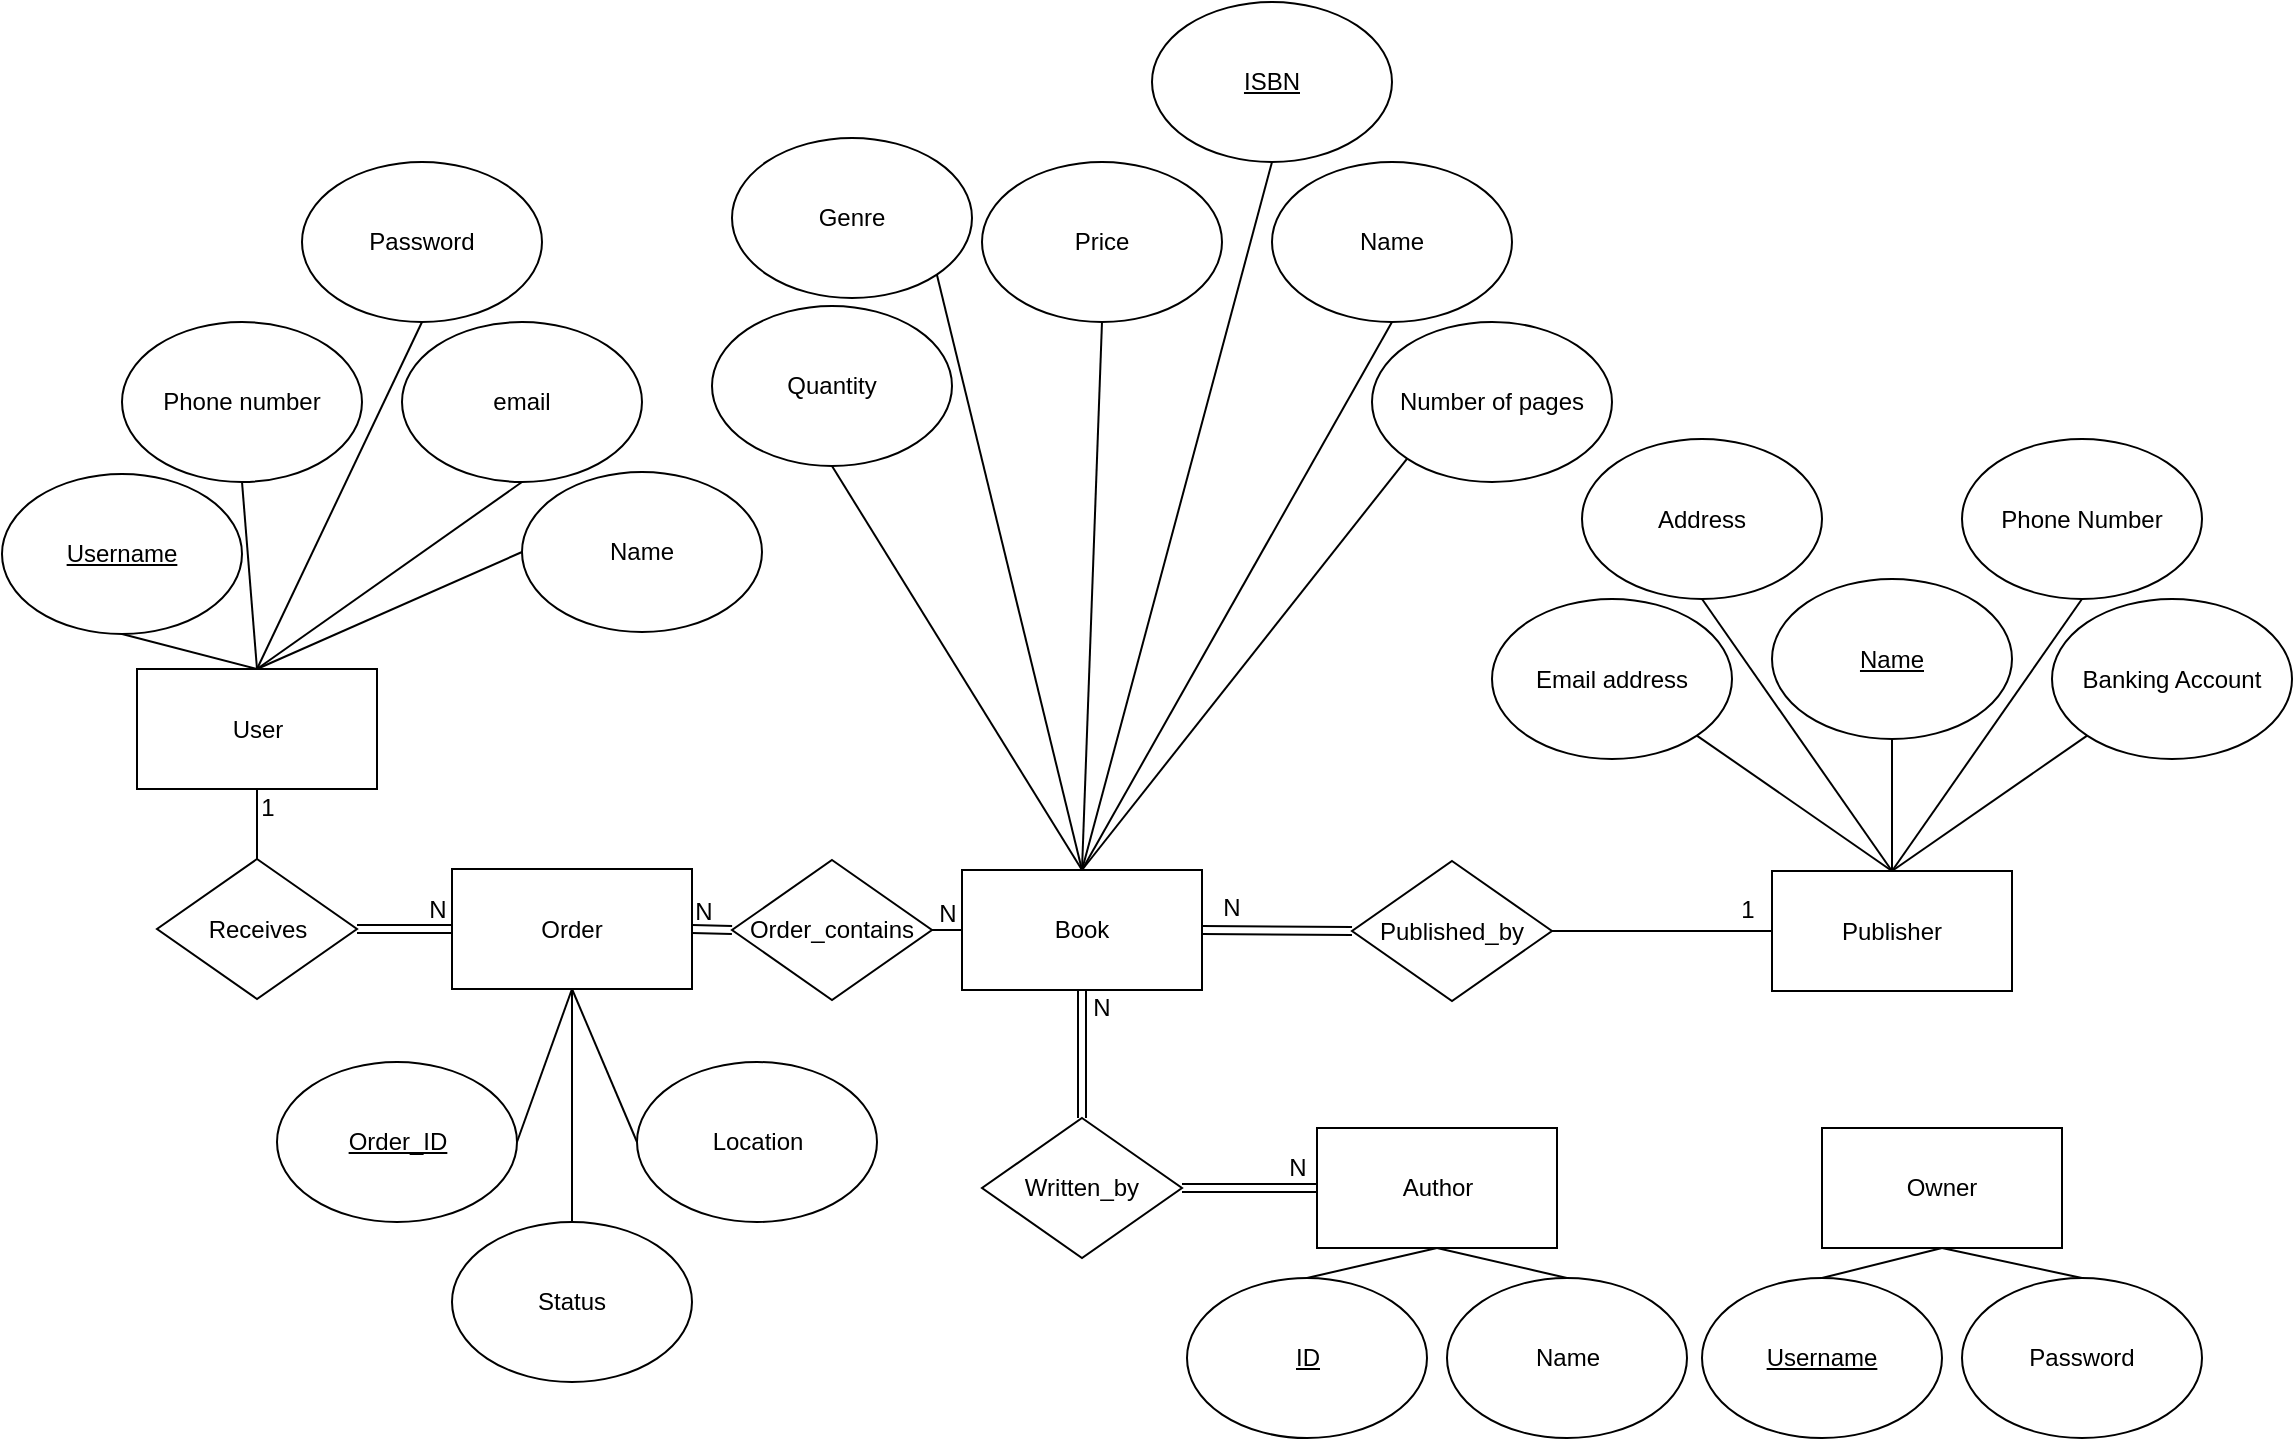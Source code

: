 <mxfile version="15.9.5" type="github">
  <diagram id="R2lEEEUBdFMjLlhIrx00" name="Page-1">
    <mxGraphModel dx="1909" dy="2106" grid="1" gridSize="10" guides="1" tooltips="1" connect="1" arrows="1" fold="1" page="1" pageScale="1" pageWidth="850" pageHeight="1100" math="0" shadow="0" extFonts="Permanent Marker^https://fonts.googleapis.com/css?family=Permanent+Marker">
      <root>
        <mxCell id="0" />
        <mxCell id="1" parent="0" />
        <mxCell id="1Zi6ryn8sn-CF4CWFkzp-1" value="Written_by" style="rhombus;whiteSpace=wrap;html=1;" parent="1" vertex="1">
          <mxGeometry x="220" y="330" width="100" height="70" as="geometry" />
        </mxCell>
        <mxCell id="1Zi6ryn8sn-CF4CWFkzp-2" value="Book" style="rounded=0;whiteSpace=wrap;html=1;" parent="1" vertex="1">
          <mxGeometry x="210" y="206" width="120" height="60" as="geometry" />
        </mxCell>
        <mxCell id="1Zi6ryn8sn-CF4CWFkzp-3" value="&lt;u&gt;ISBN&lt;/u&gt;" style="ellipse;whiteSpace=wrap;html=1;" parent="1" vertex="1">
          <mxGeometry x="305" y="-228" width="120" height="80" as="geometry" />
        </mxCell>
        <mxCell id="1Zi6ryn8sn-CF4CWFkzp-4" value="" style="endArrow=none;html=1;rounded=0;exitX=0.5;exitY=0;exitDx=0;exitDy=0;entryX=0.5;entryY=1;entryDx=0;entryDy=0;" parent="1" source="1Zi6ryn8sn-CF4CWFkzp-2" target="1Zi6ryn8sn-CF4CWFkzp-3" edge="1">
          <mxGeometry width="50" height="50" relative="1" as="geometry">
            <mxPoint x="380" y="196" as="sourcePoint" />
            <mxPoint x="430" y="146" as="targetPoint" />
          </mxGeometry>
        </mxCell>
        <mxCell id="1Zi6ryn8sn-CF4CWFkzp-5" value="" style="endArrow=none;html=1;rounded=0;exitX=0.5;exitY=0;exitDx=0;exitDy=0;entryX=0.5;entryY=1;entryDx=0;entryDy=0;strokeColor=default;shape=link;" parent="1" source="1Zi6ryn8sn-CF4CWFkzp-1" target="1Zi6ryn8sn-CF4CWFkzp-2" edge="1">
          <mxGeometry width="50" height="50" relative="1" as="geometry">
            <mxPoint x="260" y="346" as="sourcePoint" />
            <mxPoint x="260" y="266.0" as="targetPoint" />
          </mxGeometry>
        </mxCell>
        <mxCell id="1Zi6ryn8sn-CF4CWFkzp-6" value="" style="endArrow=none;html=1;rounded=0;exitX=0;exitY=0.5;exitDx=0;exitDy=0;shape=link;entryX=1;entryY=0.5;entryDx=0;entryDy=0;" parent="1" source="1Zi6ryn8sn-CF4CWFkzp-7" target="1Zi6ryn8sn-CF4CWFkzp-1" edge="1">
          <mxGeometry width="50" height="50" relative="1" as="geometry">
            <mxPoint x="285" y="430" as="sourcePoint" />
            <mxPoint x="350" y="430" as="targetPoint" />
          </mxGeometry>
        </mxCell>
        <mxCell id="1Zi6ryn8sn-CF4CWFkzp-7" value="Author" style="rounded=0;whiteSpace=wrap;html=1;" parent="1" vertex="1">
          <mxGeometry x="387.5" y="335" width="120" height="60" as="geometry" />
        </mxCell>
        <mxCell id="1Zi6ryn8sn-CF4CWFkzp-8" value="Name" style="ellipse;whiteSpace=wrap;html=1;" parent="1" vertex="1">
          <mxGeometry x="365" y="-148" width="120" height="80" as="geometry" />
        </mxCell>
        <mxCell id="1Zi6ryn8sn-CF4CWFkzp-9" value="" style="endArrow=none;html=1;rounded=0;exitX=0.5;exitY=0;exitDx=0;exitDy=0;entryX=0.5;entryY=1;entryDx=0;entryDy=0;" parent="1" source="1Zi6ryn8sn-CF4CWFkzp-2" target="1Zi6ryn8sn-CF4CWFkzp-8" edge="1">
          <mxGeometry width="50" height="50" relative="1" as="geometry">
            <mxPoint x="460" y="206" as="sourcePoint" />
            <mxPoint x="560" y="146" as="targetPoint" />
          </mxGeometry>
        </mxCell>
        <mxCell id="1Zi6ryn8sn-CF4CWFkzp-10" value="Price" style="ellipse;whiteSpace=wrap;html=1;" parent="1" vertex="1">
          <mxGeometry x="220" y="-148" width="120" height="80" as="geometry" />
        </mxCell>
        <mxCell id="1Zi6ryn8sn-CF4CWFkzp-11" value="" style="endArrow=none;html=1;rounded=0;exitX=0.5;exitY=0;exitDx=0;exitDy=0;entryX=0.5;entryY=1;entryDx=0;entryDy=0;" parent="1" source="1Zi6ryn8sn-CF4CWFkzp-2" target="1Zi6ryn8sn-CF4CWFkzp-10" edge="1">
          <mxGeometry width="50" height="50" relative="1" as="geometry">
            <mxPoint x="200" y="206" as="sourcePoint" />
            <mxPoint x="300" y="146" as="targetPoint" />
          </mxGeometry>
        </mxCell>
        <mxCell id="1Zi6ryn8sn-CF4CWFkzp-12" value="Genre" style="ellipse;whiteSpace=wrap;html=1;" parent="1" vertex="1">
          <mxGeometry x="95" y="-160" width="120" height="80" as="geometry" />
        </mxCell>
        <mxCell id="1Zi6ryn8sn-CF4CWFkzp-13" value="" style="endArrow=none;html=1;rounded=0;exitX=0.5;exitY=0;exitDx=0;exitDy=0;entryX=1;entryY=1;entryDx=0;entryDy=0;" parent="1" source="1Zi6ryn8sn-CF4CWFkzp-2" target="1Zi6ryn8sn-CF4CWFkzp-12" edge="1">
          <mxGeometry width="50" height="50" relative="1" as="geometry">
            <mxPoint x="250" y="276" as="sourcePoint" />
            <mxPoint x="220" y="216" as="targetPoint" />
          </mxGeometry>
        </mxCell>
        <mxCell id="1Zi6ryn8sn-CF4CWFkzp-14" value="Number of pages" style="ellipse;whiteSpace=wrap;html=1;" parent="1" vertex="1">
          <mxGeometry x="415" y="-68" width="120" height="80" as="geometry" />
        </mxCell>
        <mxCell id="1Zi6ryn8sn-CF4CWFkzp-15" value="" style="endArrow=none;html=1;rounded=0;exitX=0.5;exitY=0;exitDx=0;exitDy=0;entryX=0;entryY=1;entryDx=0;entryDy=0;" parent="1" source="1Zi6ryn8sn-CF4CWFkzp-2" target="1Zi6ryn8sn-CF4CWFkzp-14" edge="1">
          <mxGeometry width="50" height="50" relative="1" as="geometry">
            <mxPoint x="615" y="266" as="sourcePoint" />
            <mxPoint x="585" y="206" as="targetPoint" />
            <Array as="points" />
          </mxGeometry>
        </mxCell>
        <mxCell id="1Zi6ryn8sn-CF4CWFkzp-16" value="Published_by" style="rhombus;whiteSpace=wrap;html=1;" parent="1" vertex="1">
          <mxGeometry x="405" y="201.5" width="100" height="70" as="geometry" />
        </mxCell>
        <mxCell id="1Zi6ryn8sn-CF4CWFkzp-17" value="" style="endArrow=none;html=1;rounded=0;entryX=1;entryY=0.5;entryDx=0;entryDy=0;exitX=0;exitY=0.5;exitDx=0;exitDy=0;" parent="1" source="1Zi6ryn8sn-CF4CWFkzp-18" target="1Zi6ryn8sn-CF4CWFkzp-16" edge="1">
          <mxGeometry width="50" height="50" relative="1" as="geometry">
            <mxPoint x="427" y="340.5" as="sourcePoint" />
            <mxPoint x="426.76" y="290.5" as="targetPoint" />
          </mxGeometry>
        </mxCell>
        <mxCell id="1Zi6ryn8sn-CF4CWFkzp-18" value="Publisher" style="rounded=0;whiteSpace=wrap;html=1;" parent="1" vertex="1">
          <mxGeometry x="615" y="206.5" width="120" height="60" as="geometry" />
        </mxCell>
        <mxCell id="1Zi6ryn8sn-CF4CWFkzp-19" value="" style="endArrow=none;html=1;rounded=0;entryX=1;entryY=0.5;entryDx=0;entryDy=0;exitX=0;exitY=0.5;exitDx=0;exitDy=0;shape=link;" parent="1" source="1Zi6ryn8sn-CF4CWFkzp-16" target="1Zi6ryn8sn-CF4CWFkzp-2" edge="1">
          <mxGeometry width="50" height="50" relative="1" as="geometry">
            <mxPoint x="482" y="260" as="sourcePoint" />
            <mxPoint x="414" y="260" as="targetPoint" />
          </mxGeometry>
        </mxCell>
        <mxCell id="1Zi6ryn8sn-CF4CWFkzp-20" value="&lt;u&gt;Name&lt;/u&gt;" style="ellipse;whiteSpace=wrap;html=1;" parent="1" vertex="1">
          <mxGeometry x="615" y="60.5" width="120" height="80" as="geometry" />
        </mxCell>
        <mxCell id="1Zi6ryn8sn-CF4CWFkzp-21" value="" style="endArrow=none;html=1;rounded=0;entryX=0.5;entryY=1;entryDx=0;entryDy=0;exitX=0.5;exitY=0;exitDx=0;exitDy=0;" parent="1" source="1Zi6ryn8sn-CF4CWFkzp-18" target="1Zi6ryn8sn-CF4CWFkzp-20" edge="1">
          <mxGeometry width="50" height="50" relative="1" as="geometry">
            <mxPoint x="585" y="180.5" as="sourcePoint" />
            <mxPoint x="735" y="127.34" as="targetPoint" />
          </mxGeometry>
        </mxCell>
        <mxCell id="1Zi6ryn8sn-CF4CWFkzp-22" value="Address" style="ellipse;whiteSpace=wrap;html=1;" parent="1" vertex="1">
          <mxGeometry x="520" y="-9.5" width="120" height="80" as="geometry" />
        </mxCell>
        <mxCell id="1Zi6ryn8sn-CF4CWFkzp-23" value="" style="endArrow=none;html=1;rounded=0;exitX=0.5;exitY=0;exitDx=0;exitDy=0;entryX=0.5;entryY=1;entryDx=0;entryDy=0;" parent="1" source="1Zi6ryn8sn-CF4CWFkzp-18" target="1Zi6ryn8sn-CF4CWFkzp-22" edge="1">
          <mxGeometry width="50" height="50" relative="1" as="geometry">
            <mxPoint x="685.0" y="176.5" as="sourcePoint" />
            <mxPoint x="865" y="127.34" as="targetPoint" />
          </mxGeometry>
        </mxCell>
        <mxCell id="1Zi6ryn8sn-CF4CWFkzp-24" value="Phone Number" style="ellipse;whiteSpace=wrap;html=1;" parent="1" vertex="1">
          <mxGeometry x="710" y="-9.5" width="120" height="80" as="geometry" />
        </mxCell>
        <mxCell id="1Zi6ryn8sn-CF4CWFkzp-25" value="" style="endArrow=none;html=1;rounded=0;entryX=0.5;entryY=1;entryDx=0;entryDy=0;exitX=0.5;exitY=0;exitDx=0;exitDy=0;" parent="1" source="1Zi6ryn8sn-CF4CWFkzp-18" target="1Zi6ryn8sn-CF4CWFkzp-24" edge="1">
          <mxGeometry width="50" height="50" relative="1" as="geometry">
            <mxPoint x="645" y="150.5" as="sourcePoint" />
            <mxPoint x="905" y="187.34" as="targetPoint" />
          </mxGeometry>
        </mxCell>
        <mxCell id="1Zi6ryn8sn-CF4CWFkzp-26" value="Email address" style="ellipse;whiteSpace=wrap;html=1;" parent="1" vertex="1">
          <mxGeometry x="475" y="70.5" width="120" height="80" as="geometry" />
        </mxCell>
        <mxCell id="1Zi6ryn8sn-CF4CWFkzp-27" value="" style="endArrow=none;html=1;rounded=0;exitX=0.5;exitY=0;exitDx=0;exitDy=0;entryX=1;entryY=1;entryDx=0;entryDy=0;" parent="1" source="1Zi6ryn8sn-CF4CWFkzp-18" target="1Zi6ryn8sn-CF4CWFkzp-26" edge="1">
          <mxGeometry width="50" height="50" relative="1" as="geometry">
            <mxPoint x="685.0" y="176.5" as="sourcePoint" />
            <mxPoint x="935" y="246.92" as="targetPoint" />
          </mxGeometry>
        </mxCell>
        <mxCell id="1Zi6ryn8sn-CF4CWFkzp-28" value="Banking Account" style="ellipse;whiteSpace=wrap;html=1;" parent="1" vertex="1">
          <mxGeometry x="755" y="70.5" width="120" height="80" as="geometry" />
        </mxCell>
        <mxCell id="1Zi6ryn8sn-CF4CWFkzp-29" value="" style="endArrow=none;html=1;rounded=0;exitX=0.5;exitY=0;exitDx=0;exitDy=0;entryX=0;entryY=1;entryDx=0;entryDy=0;" parent="1" source="1Zi6ryn8sn-CF4CWFkzp-18" target="1Zi6ryn8sn-CF4CWFkzp-28" edge="1">
          <mxGeometry width="50" height="50" relative="1" as="geometry">
            <mxPoint x="835.0" y="169.66" as="sourcePoint" />
            <mxPoint x="955" y="120.5" as="targetPoint" />
          </mxGeometry>
        </mxCell>
        <mxCell id="1Zi6ryn8sn-CF4CWFkzp-30" value="N" style="text;html=1;strokeColor=none;fillColor=none;align=center;verticalAlign=middle;whiteSpace=wrap;rounded=0;" parent="1" vertex="1">
          <mxGeometry x="315" y="210" width="60" height="30" as="geometry" />
        </mxCell>
        <mxCell id="1Zi6ryn8sn-CF4CWFkzp-31" value="1" style="text;html=1;strokeColor=none;fillColor=none;align=center;verticalAlign=middle;whiteSpace=wrap;rounded=0;" parent="1" vertex="1">
          <mxGeometry x="572.5" y="210.5" width="60" height="30" as="geometry" />
        </mxCell>
        <mxCell id="1Zi6ryn8sn-CF4CWFkzp-32" value="N" style="text;html=1;strokeColor=none;fillColor=none;align=center;verticalAlign=middle;whiteSpace=wrap;rounded=0;" parent="1" vertex="1">
          <mxGeometry x="250" y="260" width="60" height="30" as="geometry" />
        </mxCell>
        <mxCell id="1Zi6ryn8sn-CF4CWFkzp-33" value="N" style="text;html=1;strokeColor=none;fillColor=none;align=center;verticalAlign=middle;whiteSpace=wrap;rounded=0;" parent="1" vertex="1">
          <mxGeometry x="347.5" y="340" width="60" height="30" as="geometry" />
        </mxCell>
        <mxCell id="1Zi6ryn8sn-CF4CWFkzp-35" value="&lt;u&gt;ID&lt;/u&gt;" style="ellipse;whiteSpace=wrap;html=1;" parent="1" vertex="1">
          <mxGeometry x="322.5" y="410" width="120" height="80" as="geometry" />
        </mxCell>
        <mxCell id="1Zi6ryn8sn-CF4CWFkzp-36" value="" style="endArrow=none;html=1;rounded=0;entryX=0.5;entryY=0;entryDx=0;entryDy=0;exitX=0.5;exitY=1;exitDx=0;exitDy=0;" parent="1" source="1Zi6ryn8sn-CF4CWFkzp-7" target="1Zi6ryn8sn-CF4CWFkzp-35" edge="1">
          <mxGeometry width="50" height="50" relative="1" as="geometry">
            <mxPoint x="757.5" y="570" as="sourcePoint" />
            <mxPoint x="977.5" y="626" as="targetPoint" />
          </mxGeometry>
        </mxCell>
        <mxCell id="1Zi6ryn8sn-CF4CWFkzp-37" value="Name" style="ellipse;whiteSpace=wrap;html=1;" parent="1" vertex="1">
          <mxGeometry x="452.5" y="410" width="120" height="80" as="geometry" />
        </mxCell>
        <mxCell id="1Zi6ryn8sn-CF4CWFkzp-38" value="" style="endArrow=none;html=1;rounded=0;entryX=0.5;entryY=0;entryDx=0;entryDy=0;exitX=0.5;exitY=1;exitDx=0;exitDy=0;" parent="1" source="1Zi6ryn8sn-CF4CWFkzp-7" target="1Zi6ryn8sn-CF4CWFkzp-37" edge="1">
          <mxGeometry width="50" height="50" relative="1" as="geometry">
            <mxPoint x="977.5" y="390" as="sourcePoint" />
            <mxPoint x="1107.5" y="626" as="targetPoint" />
          </mxGeometry>
        </mxCell>
        <mxCell id="IRVTpXnCai315gzagy_6-1" value="Quantity" style="ellipse;whiteSpace=wrap;html=1;" parent="1" vertex="1">
          <mxGeometry x="85" y="-76" width="120" height="80" as="geometry" />
        </mxCell>
        <mxCell id="IRVTpXnCai315gzagy_6-2" value="" style="endArrow=none;html=1;rounded=0;exitX=0.5;exitY=0;exitDx=0;exitDy=0;entryX=0.5;entryY=1;entryDx=0;entryDy=0;" parent="1" source="1Zi6ryn8sn-CF4CWFkzp-2" target="IRVTpXnCai315gzagy_6-1" edge="1">
          <mxGeometry width="50" height="50" relative="1" as="geometry">
            <mxPoint x="250" y="325" as="sourcePoint" />
            <mxPoint x="140" y="335" as="targetPoint" />
          </mxGeometry>
        </mxCell>
        <mxCell id="U0-3-jNjfQs8st8THaFY-1" value="Owner" style="rounded=0;whiteSpace=wrap;html=1;" vertex="1" parent="1">
          <mxGeometry x="640" y="335" width="120" height="60" as="geometry" />
        </mxCell>
        <mxCell id="U0-3-jNjfQs8st8THaFY-4" value="&lt;u&gt;Username&lt;/u&gt;" style="ellipse;whiteSpace=wrap;html=1;" vertex="1" parent="1">
          <mxGeometry x="580" y="410" width="120" height="80" as="geometry" />
        </mxCell>
        <mxCell id="U0-3-jNjfQs8st8THaFY-5" value="" style="endArrow=none;html=1;rounded=0;entryX=0.5;entryY=0;entryDx=0;entryDy=0;exitX=0.5;exitY=1;exitDx=0;exitDy=0;" edge="1" parent="1" target="U0-3-jNjfQs8st8THaFY-4" source="U0-3-jNjfQs8st8THaFY-1">
          <mxGeometry width="50" height="50" relative="1" as="geometry">
            <mxPoint x="560" y="395" as="sourcePoint" />
            <mxPoint x="820" y="631" as="targetPoint" />
          </mxGeometry>
        </mxCell>
        <mxCell id="U0-3-jNjfQs8st8THaFY-21" value="Password" style="ellipse;whiteSpace=wrap;html=1;" vertex="1" parent="1">
          <mxGeometry x="710" y="410" width="120" height="80" as="geometry" />
        </mxCell>
        <mxCell id="U0-3-jNjfQs8st8THaFY-22" value="" style="endArrow=none;html=1;rounded=0;entryX=0.5;entryY=0;entryDx=0;entryDy=0;exitX=0.5;exitY=1;exitDx=0;exitDy=0;" edge="1" parent="1" target="U0-3-jNjfQs8st8THaFY-21">
          <mxGeometry width="50" height="50" relative="1" as="geometry">
            <mxPoint x="700" y="395" as="sourcePoint" />
            <mxPoint x="830" y="801" as="targetPoint" />
          </mxGeometry>
        </mxCell>
        <mxCell id="U0-3-jNjfQs8st8THaFY-10" value="User" style="rounded=0;whiteSpace=wrap;html=1;rotation=0;" vertex="1" parent="1">
          <mxGeometry x="-202.5" y="105.5" width="120" height="60" as="geometry" />
        </mxCell>
        <mxCell id="U0-3-jNjfQs8st8THaFY-11" value="Name" style="ellipse;whiteSpace=wrap;html=1;rotation=0;" vertex="1" parent="1">
          <mxGeometry x="-10" y="7" width="120" height="80" as="geometry" />
        </mxCell>
        <mxCell id="U0-3-jNjfQs8st8THaFY-12" value="" style="endArrow=none;html=1;rounded=0;entryX=0;entryY=0.5;entryDx=0;entryDy=0;exitX=0.5;exitY=0;exitDx=0;exitDy=0;" edge="1" parent="1" source="U0-3-jNjfQs8st8THaFY-10" target="U0-3-jNjfQs8st8THaFY-11">
          <mxGeometry width="50" height="50" relative="1" as="geometry">
            <mxPoint x="-137.5" y="73" as="sourcePoint" />
            <mxPoint x="122.5" y="369" as="targetPoint" />
          </mxGeometry>
        </mxCell>
        <mxCell id="U0-3-jNjfQs8st8THaFY-13" value="&lt;u&gt;Username&lt;/u&gt;" style="ellipse;whiteSpace=wrap;html=1;rotation=0;" vertex="1" parent="1">
          <mxGeometry x="-270" y="8" width="120" height="80" as="geometry" />
        </mxCell>
        <mxCell id="U0-3-jNjfQs8st8THaFY-14" value="" style="endArrow=none;html=1;rounded=0;entryX=0.5;entryY=1;entryDx=0;entryDy=0;exitX=0.5;exitY=0;exitDx=0;exitDy=0;" edge="1" parent="1" source="U0-3-jNjfQs8st8THaFY-10" target="U0-3-jNjfQs8st8THaFY-13">
          <mxGeometry width="50" height="50" relative="1" as="geometry">
            <mxPoint x="-277.5" y="133" as="sourcePoint" />
            <mxPoint x="-212.5" y="43" as="targetPoint" />
          </mxGeometry>
        </mxCell>
        <mxCell id="U0-3-jNjfQs8st8THaFY-15" value="Phone number" style="ellipse;whiteSpace=wrap;html=1;rotation=0;" vertex="1" parent="1">
          <mxGeometry x="-210" y="-68" width="120" height="80" as="geometry" />
        </mxCell>
        <mxCell id="U0-3-jNjfQs8st8THaFY-16" value="" style="endArrow=none;html=1;rounded=0;entryX=0.5;entryY=1;entryDx=0;entryDy=0;exitX=0.5;exitY=0;exitDx=0;exitDy=0;" edge="1" parent="1" source="U0-3-jNjfQs8st8THaFY-10" target="U0-3-jNjfQs8st8THaFY-15">
          <mxGeometry width="50" height="50" relative="1" as="geometry">
            <mxPoint x="-247.5" y="223" as="sourcePoint" />
            <mxPoint x="12.5" y="459" as="targetPoint" />
          </mxGeometry>
        </mxCell>
        <mxCell id="U0-3-jNjfQs8st8THaFY-17" value="email" style="ellipse;whiteSpace=wrap;html=1;rotation=0;" vertex="1" parent="1">
          <mxGeometry x="-70" y="-68" width="120" height="80" as="geometry" />
        </mxCell>
        <mxCell id="U0-3-jNjfQs8st8THaFY-18" value="" style="endArrow=none;html=1;rounded=0;entryX=0.5;entryY=1;entryDx=0;entryDy=0;exitX=0.5;exitY=0;exitDx=0;exitDy=0;" edge="1" parent="1" source="U0-3-jNjfQs8st8THaFY-10" target="U0-3-jNjfQs8st8THaFY-17">
          <mxGeometry width="50" height="50" relative="1" as="geometry">
            <mxPoint x="-122.5" y="223" as="sourcePoint" />
            <mxPoint x="137.5" y="459" as="targetPoint" />
          </mxGeometry>
        </mxCell>
        <mxCell id="U0-3-jNjfQs8st8THaFY-19" value="Password" style="ellipse;whiteSpace=wrap;html=1;rotation=0;" vertex="1" parent="1">
          <mxGeometry x="-120" y="-148" width="120" height="80" as="geometry" />
        </mxCell>
        <mxCell id="U0-3-jNjfQs8st8THaFY-20" value="" style="endArrow=none;html=1;rounded=0;exitX=0.5;exitY=0;exitDx=0;exitDy=0;entryX=0.5;entryY=1;entryDx=0;entryDy=0;" edge="1" parent="1" target="U0-3-jNjfQs8st8THaFY-19" source="U0-3-jNjfQs8st8THaFY-10">
          <mxGeometry width="50" height="50" relative="1" as="geometry">
            <mxPoint x="-157.5" y="13" as="sourcePoint" />
            <mxPoint x="-237.5" y="-127" as="targetPoint" />
          </mxGeometry>
        </mxCell>
        <mxCell id="U0-3-jNjfQs8st8THaFY-26" value="Order" style="rounded=0;whiteSpace=wrap;html=1;rotation=0;" vertex="1" parent="1">
          <mxGeometry x="-45" y="205.5" width="120" height="60" as="geometry" />
        </mxCell>
        <mxCell id="U0-3-jNjfQs8st8THaFY-27" value="&lt;u&gt;Order_ID&lt;/u&gt;" style="ellipse;whiteSpace=wrap;html=1;rotation=0;" vertex="1" parent="1">
          <mxGeometry x="-132.5" y="302" width="120" height="80" as="geometry" />
        </mxCell>
        <mxCell id="U0-3-jNjfQs8st8THaFY-28" value="" style="endArrow=none;html=1;rounded=0;entryX=1;entryY=0.5;entryDx=0;entryDy=0;exitX=0.5;exitY=1;exitDx=0;exitDy=0;" edge="1" parent="1" target="U0-3-jNjfQs8st8THaFY-27" source="U0-3-jNjfQs8st8THaFY-26">
          <mxGeometry width="50" height="50" relative="1" as="geometry">
            <mxPoint x="-5.0" y="338" as="sourcePoint" />
            <mxPoint x="115" y="634" as="targetPoint" />
          </mxGeometry>
        </mxCell>
        <mxCell id="U0-3-jNjfQs8st8THaFY-29" value="Status&lt;span style=&quot;color: rgba(0 , 0 , 0 , 0) ; font-family: monospace ; font-size: 0px&quot;&gt;%3CmxGraphModel%3E%3Croot%3E%3CmxCell%20id%3D%220%22%2F%3E%3CmxCell%20id%3D%221%22%20parent%3D%220%22%2F%3E%3CmxCell%20id%3D%222%22%20value%3D%22%26lt%3Bu%26gt%3BUsername%26lt%3B%2Fu%26gt%3B%22%20style%3D%22ellipse%3BwhiteSpace%3Dwrap%3Bhtml%3D1%3Brotation%3D0%3B%22%20vertex%3D%221%22%20parent%3D%221%22%3E%3CmxGeometry%20x%3D%22375%22%20y%3D%22428.5%22%20width%3D%22120%22%20height%3D%2280%22%20as%3D%22geometry%22%2F%3E%3C%2FmxCell%3E%3CmxCell%20id%3D%223%22%20value%3D%22%22%20style%3D%22endArrow%3Dnone%3Bhtml%3D1%3Brounded%3D0%3BentryX%3D1%3BentryY%3D0.5%3BentryDx%3D0%3BentryDy%3D0%3BexitX%3D0.5%3BexitY%3D0%3BexitDx%3D0%3BexitDy%3D0%3B%22%20edge%3D%221%22%20target%3D%222%22%20parent%3D%221%22%3E%3CmxGeometry%20width%3D%2250%22%20height%3D%2250%22%20relative%3D%221%22%20as%3D%22geometry%22%3E%3CmxPoint%20x%3D%22565.0%22%20y%3D%22501%22%20as%3D%22sourcePoint%22%2F%3E%3CmxPoint%20x%3D%22685%22%20y%3D%22797%22%20as%3D%22targetPoint%22%2F%3E%3C%2FmxGeometry%3E%3C%2FmxCell%3E%3C%2Froot%3E%3C%2FmxGraphModel%3E&lt;/span&gt;" style="ellipse;whiteSpace=wrap;html=1;rotation=0;" vertex="1" parent="1">
          <mxGeometry x="-45" y="382" width="120" height="80" as="geometry" />
        </mxCell>
        <mxCell id="U0-3-jNjfQs8st8THaFY-30" value="" style="endArrow=none;html=1;rounded=0;entryX=0.5;entryY=0;entryDx=0;entryDy=0;exitX=0.5;exitY=1;exitDx=0;exitDy=0;" edge="1" parent="1" target="U0-3-jNjfQs8st8THaFY-29" source="U0-3-jNjfQs8st8THaFY-26">
          <mxGeometry width="50" height="50" relative="1" as="geometry">
            <mxPoint x="145.0" y="370.5" as="sourcePoint" />
            <mxPoint x="265" y="666.5" as="targetPoint" />
          </mxGeometry>
        </mxCell>
        <mxCell id="U0-3-jNjfQs8st8THaFY-31" value="Location" style="ellipse;whiteSpace=wrap;html=1;rotation=0;" vertex="1" parent="1">
          <mxGeometry x="47.5" y="302" width="120" height="80" as="geometry" />
        </mxCell>
        <mxCell id="U0-3-jNjfQs8st8THaFY-33" value="" style="endArrow=none;html=1;rounded=0;entryX=0;entryY=0.5;entryDx=0;entryDy=0;exitX=0.5;exitY=1;exitDx=0;exitDy=0;" edge="1" parent="1" source="U0-3-jNjfQs8st8THaFY-26" target="U0-3-jNjfQs8st8THaFY-31">
          <mxGeometry width="50" height="50" relative="1" as="geometry">
            <mxPoint x="25.0" y="275.5" as="sourcePoint" />
            <mxPoint x="25.0" y="308" as="targetPoint" />
            <Array as="points" />
          </mxGeometry>
        </mxCell>
        <mxCell id="U0-3-jNjfQs8st8THaFY-34" value="Receives" style="rhombus;whiteSpace=wrap;html=1;" vertex="1" parent="1">
          <mxGeometry x="-192.5" y="200.5" width="100" height="70" as="geometry" />
        </mxCell>
        <mxCell id="U0-3-jNjfQs8st8THaFY-35" value="" style="endArrow=none;html=1;rounded=0;exitX=0.5;exitY=0;exitDx=0;exitDy=0;entryX=0.5;entryY=1;entryDx=0;entryDy=0;strokeColor=default;" edge="1" parent="1" source="U0-3-jNjfQs8st8THaFY-34" target="U0-3-jNjfQs8st8THaFY-10">
          <mxGeometry width="50" height="50" relative="1" as="geometry">
            <mxPoint x="-42.5" y="135.5" as="sourcePoint" />
            <mxPoint x="852.5" y="663.5" as="targetPoint" />
          </mxGeometry>
        </mxCell>
        <mxCell id="U0-3-jNjfQs8st8THaFY-36" value="" style="endArrow=none;html=1;rounded=0;exitX=0;exitY=0.5;exitDx=0;exitDy=0;entryX=1;entryY=0.5;entryDx=0;entryDy=0;strokeColor=default;shape=link;" edge="1" parent="1" source="U0-3-jNjfQs8st8THaFY-26" target="U0-3-jNjfQs8st8THaFY-34">
          <mxGeometry width="50" height="50" relative="1" as="geometry">
            <mxPoint x="-37.5" y="212" as="sourcePoint" />
            <mxPoint x="-82.5" y="213" as="targetPoint" />
          </mxGeometry>
        </mxCell>
        <mxCell id="U0-3-jNjfQs8st8THaFY-37" value="N" style="text;html=1;strokeColor=none;fillColor=none;align=center;verticalAlign=middle;whiteSpace=wrap;rounded=0;" vertex="1" parent="1">
          <mxGeometry x="-82.5" y="211" width="60" height="30" as="geometry" />
        </mxCell>
        <mxCell id="U0-3-jNjfQs8st8THaFY-38" value="1" style="text;html=1;strokeColor=none;fillColor=none;align=center;verticalAlign=middle;whiteSpace=wrap;rounded=0;" vertex="1" parent="1">
          <mxGeometry x="-167" y="160" width="60" height="30" as="geometry" />
        </mxCell>
        <mxCell id="U0-3-jNjfQs8st8THaFY-39" value="Order_contains" style="rhombus;whiteSpace=wrap;html=1;" vertex="1" parent="1">
          <mxGeometry x="95" y="201" width="100" height="70" as="geometry" />
        </mxCell>
        <mxCell id="U0-3-jNjfQs8st8THaFY-40" value="" style="endArrow=none;html=1;rounded=0;shape=link;entryX=1;entryY=0.5;entryDx=0;entryDy=0;exitX=0;exitY=0.5;exitDx=0;exitDy=0;" edge="1" parent="1" source="U0-3-jNjfQs8st8THaFY-39" target="U0-3-jNjfQs8st8THaFY-26">
          <mxGeometry width="50" height="50" relative="1" as="geometry">
            <mxPoint x="95" y="190" as="sourcePoint" />
            <mxPoint x="95" y="189" as="targetPoint" />
          </mxGeometry>
        </mxCell>
        <mxCell id="U0-3-jNjfQs8st8THaFY-41" value="" style="endArrow=none;html=1;rounded=0;exitX=0;exitY=0.5;exitDx=0;exitDy=0;entryX=1;entryY=0.5;entryDx=0;entryDy=0;" edge="1" parent="1" source="1Zi6ryn8sn-CF4CWFkzp-2" target="U0-3-jNjfQs8st8THaFY-39">
          <mxGeometry width="50" height="50" relative="1" as="geometry">
            <mxPoint x="200" y="201" as="sourcePoint" />
            <mxPoint x="180" y="201.5" as="targetPoint" />
          </mxGeometry>
        </mxCell>
        <mxCell id="U0-3-jNjfQs8st8THaFY-42" value="N" style="text;html=1;strokeColor=none;fillColor=none;align=center;verticalAlign=middle;whiteSpace=wrap;rounded=0;" vertex="1" parent="1">
          <mxGeometry x="173" y="213" width="60" height="30" as="geometry" />
        </mxCell>
        <mxCell id="U0-3-jNjfQs8st8THaFY-43" value="N" style="text;html=1;strokeColor=none;fillColor=none;align=center;verticalAlign=middle;whiteSpace=wrap;rounded=0;" vertex="1" parent="1">
          <mxGeometry x="51" y="212" width="60" height="30" as="geometry" />
        </mxCell>
      </root>
    </mxGraphModel>
  </diagram>
</mxfile>
